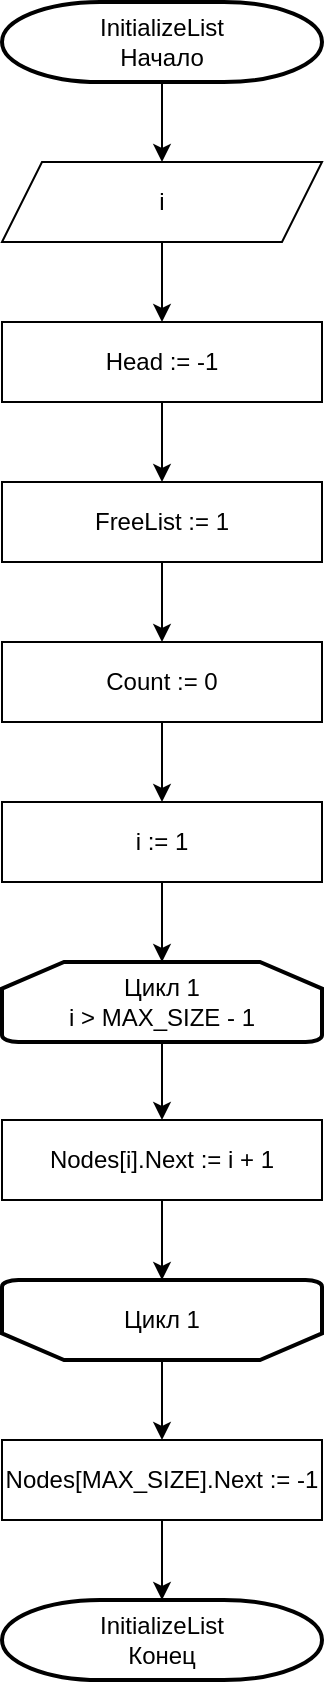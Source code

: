 <mxfile version="26.1.1">
  <diagram id="C5RBs43oDa-KdzZeNtuy" name="Page-1">
    <mxGraphModel dx="1626" dy="867" grid="1" gridSize="10" guides="1" tooltips="1" connect="1" arrows="1" fold="1" page="1" pageScale="1" pageWidth="827" pageHeight="1169" math="0" shadow="0">
      <root>
        <mxCell id="WIyWlLk6GJQsqaUBKTNV-0" />
        <mxCell id="WIyWlLk6GJQsqaUBKTNV-1" parent="WIyWlLk6GJQsqaUBKTNV-0" />
        <mxCell id="v4KUCD-pQLBFIBHMU8aM-2" style="edgeStyle=orthogonalEdgeStyle;rounded=0;orthogonalLoop=1;jettySize=auto;html=1;entryX=0.5;entryY=0;entryDx=0;entryDy=0;" parent="WIyWlLk6GJQsqaUBKTNV-1" source="v4KUCD-pQLBFIBHMU8aM-0" target="v4KUCD-pQLBFIBHMU8aM-1" edge="1">
          <mxGeometry relative="1" as="geometry" />
        </mxCell>
        <mxCell id="v4KUCD-pQLBFIBHMU8aM-0" value="InitializeList&lt;div&gt;Начало&lt;/div&gt;" style="strokeWidth=2;html=1;shape=mxgraph.flowchart.terminator;whiteSpace=wrap;" parent="WIyWlLk6GJQsqaUBKTNV-1" vertex="1">
          <mxGeometry x="280" y="80" width="160" height="40" as="geometry" />
        </mxCell>
        <mxCell id="v4KUCD-pQLBFIBHMU8aM-6" style="edgeStyle=orthogonalEdgeStyle;rounded=0;orthogonalLoop=1;jettySize=auto;html=1;entryX=0.5;entryY=0;entryDx=0;entryDy=0;" parent="WIyWlLk6GJQsqaUBKTNV-1" source="v4KUCD-pQLBFIBHMU8aM-1" target="v4KUCD-pQLBFIBHMU8aM-3" edge="1">
          <mxGeometry relative="1" as="geometry" />
        </mxCell>
        <mxCell id="v4KUCD-pQLBFIBHMU8aM-1" value="i" style="shape=parallelogram;perimeter=parallelogramPerimeter;whiteSpace=wrap;html=1;fixedSize=1;" parent="WIyWlLk6GJQsqaUBKTNV-1" vertex="1">
          <mxGeometry x="280" y="160" width="160" height="40" as="geometry" />
        </mxCell>
        <mxCell id="v4KUCD-pQLBFIBHMU8aM-7" style="edgeStyle=orthogonalEdgeStyle;rounded=0;orthogonalLoop=1;jettySize=auto;html=1;" parent="WIyWlLk6GJQsqaUBKTNV-1" source="v4KUCD-pQLBFIBHMU8aM-3" target="v4KUCD-pQLBFIBHMU8aM-4" edge="1">
          <mxGeometry relative="1" as="geometry" />
        </mxCell>
        <mxCell id="v4KUCD-pQLBFIBHMU8aM-3" value="Head := -1" style="rounded=0;whiteSpace=wrap;html=1;" parent="WIyWlLk6GJQsqaUBKTNV-1" vertex="1">
          <mxGeometry x="280" y="240" width="160" height="40" as="geometry" />
        </mxCell>
        <mxCell id="v4KUCD-pQLBFIBHMU8aM-8" style="edgeStyle=orthogonalEdgeStyle;rounded=0;orthogonalLoop=1;jettySize=auto;html=1;" parent="WIyWlLk6GJQsqaUBKTNV-1" source="v4KUCD-pQLBFIBHMU8aM-4" target="v4KUCD-pQLBFIBHMU8aM-5" edge="1">
          <mxGeometry relative="1" as="geometry" />
        </mxCell>
        <mxCell id="v4KUCD-pQLBFIBHMU8aM-4" value="FreeList := 1" style="rounded=0;whiteSpace=wrap;html=1;" parent="WIyWlLk6GJQsqaUBKTNV-1" vertex="1">
          <mxGeometry x="280" y="320" width="160" height="40" as="geometry" />
        </mxCell>
        <mxCell id="qpFil2CFOxAqOq1p8dBB-1" style="edgeStyle=orthogonalEdgeStyle;rounded=0;orthogonalLoop=1;jettySize=auto;html=1;" edge="1" parent="WIyWlLk6GJQsqaUBKTNV-1" source="v4KUCD-pQLBFIBHMU8aM-5" target="qpFil2CFOxAqOq1p8dBB-0">
          <mxGeometry relative="1" as="geometry" />
        </mxCell>
        <mxCell id="v4KUCD-pQLBFIBHMU8aM-5" value="Count := 0" style="rounded=0;whiteSpace=wrap;html=1;" parent="WIyWlLk6GJQsqaUBKTNV-1" vertex="1">
          <mxGeometry x="280" y="400" width="160" height="40" as="geometry" />
        </mxCell>
        <mxCell id="v4KUCD-pQLBFIBHMU8aM-14" style="edgeStyle=orthogonalEdgeStyle;rounded=0;orthogonalLoop=1;jettySize=auto;html=1;entryX=0.5;entryY=0;entryDx=0;entryDy=0;" parent="WIyWlLk6GJQsqaUBKTNV-1" source="v4KUCD-pQLBFIBHMU8aM-9" target="v4KUCD-pQLBFIBHMU8aM-10" edge="1">
          <mxGeometry relative="1" as="geometry" />
        </mxCell>
        <mxCell id="v4KUCD-pQLBFIBHMU8aM-9" value="&lt;div&gt;&lt;br&gt;&lt;/div&gt;Цикл 1&lt;div&gt;i &amp;gt;&amp;nbsp;MAX_SIZE - 1&lt;br&gt;&lt;div&gt;&lt;br&gt;&lt;/div&gt;&lt;/div&gt;" style="strokeWidth=2;html=1;shape=mxgraph.flowchart.loop_limit;whiteSpace=wrap;" parent="WIyWlLk6GJQsqaUBKTNV-1" vertex="1">
          <mxGeometry x="280" y="560" width="160" height="40" as="geometry" />
        </mxCell>
        <mxCell id="v4KUCD-pQLBFIBHMU8aM-10" value="Nodes[i].Next := i + 1" style="rounded=0;whiteSpace=wrap;html=1;" parent="WIyWlLk6GJQsqaUBKTNV-1" vertex="1">
          <mxGeometry x="280" y="639" width="160" height="40" as="geometry" />
        </mxCell>
        <mxCell id="v4KUCD-pQLBFIBHMU8aM-11" value="Nodes[MAX_SIZE].Next := -1" style="rounded=0;whiteSpace=wrap;html=1;" parent="WIyWlLk6GJQsqaUBKTNV-1" vertex="1">
          <mxGeometry x="280" y="799" width="160" height="40" as="geometry" />
        </mxCell>
        <mxCell id="v4KUCD-pQLBFIBHMU8aM-16" style="edgeStyle=orthogonalEdgeStyle;rounded=0;orthogonalLoop=1;jettySize=auto;html=1;entryX=0.5;entryY=0;entryDx=0;entryDy=0;" parent="WIyWlLk6GJQsqaUBKTNV-1" source="v4KUCD-pQLBFIBHMU8aM-12" target="v4KUCD-pQLBFIBHMU8aM-11" edge="1">
          <mxGeometry relative="1" as="geometry" />
        </mxCell>
        <mxCell id="v4KUCD-pQLBFIBHMU8aM-12" value="&lt;div&gt;&lt;br&gt;&lt;/div&gt;Цикл 1&lt;div&gt;&lt;div&gt;&lt;br&gt;&lt;/div&gt;&lt;/div&gt;" style="strokeWidth=2;html=1;shape=mxgraph.flowchart.loop_limit;whiteSpace=wrap;direction=west;" parent="WIyWlLk6GJQsqaUBKTNV-1" vertex="1">
          <mxGeometry x="280" y="719" width="160" height="40" as="geometry" />
        </mxCell>
        <mxCell id="v4KUCD-pQLBFIBHMU8aM-15" style="edgeStyle=orthogonalEdgeStyle;rounded=0;orthogonalLoop=1;jettySize=auto;html=1;entryX=0.5;entryY=1;entryDx=0;entryDy=0;entryPerimeter=0;" parent="WIyWlLk6GJQsqaUBKTNV-1" source="v4KUCD-pQLBFIBHMU8aM-10" target="v4KUCD-pQLBFIBHMU8aM-12" edge="1">
          <mxGeometry relative="1" as="geometry" />
        </mxCell>
        <mxCell id="v4KUCD-pQLBFIBHMU8aM-17" value="InitializeList&lt;div&gt;Конец&lt;/div&gt;" style="strokeWidth=2;html=1;shape=mxgraph.flowchart.terminator;whiteSpace=wrap;" parent="WIyWlLk6GJQsqaUBKTNV-1" vertex="1">
          <mxGeometry x="280" y="879" width="160" height="40" as="geometry" />
        </mxCell>
        <mxCell id="v4KUCD-pQLBFIBHMU8aM-18" style="edgeStyle=orthogonalEdgeStyle;rounded=0;orthogonalLoop=1;jettySize=auto;html=1;entryX=0.5;entryY=0;entryDx=0;entryDy=0;entryPerimeter=0;" parent="WIyWlLk6GJQsqaUBKTNV-1" source="v4KUCD-pQLBFIBHMU8aM-11" target="v4KUCD-pQLBFIBHMU8aM-17" edge="1">
          <mxGeometry relative="1" as="geometry" />
        </mxCell>
        <mxCell id="qpFil2CFOxAqOq1p8dBB-2" style="edgeStyle=orthogonalEdgeStyle;rounded=0;orthogonalLoop=1;jettySize=auto;html=1;" edge="1" parent="WIyWlLk6GJQsqaUBKTNV-1" source="qpFil2CFOxAqOq1p8dBB-0" target="v4KUCD-pQLBFIBHMU8aM-9">
          <mxGeometry relative="1" as="geometry" />
        </mxCell>
        <mxCell id="qpFil2CFOxAqOq1p8dBB-0" value="i := 1" style="rounded=0;whiteSpace=wrap;html=1;" vertex="1" parent="WIyWlLk6GJQsqaUBKTNV-1">
          <mxGeometry x="280" y="480" width="160" height="40" as="geometry" />
        </mxCell>
      </root>
    </mxGraphModel>
  </diagram>
</mxfile>
